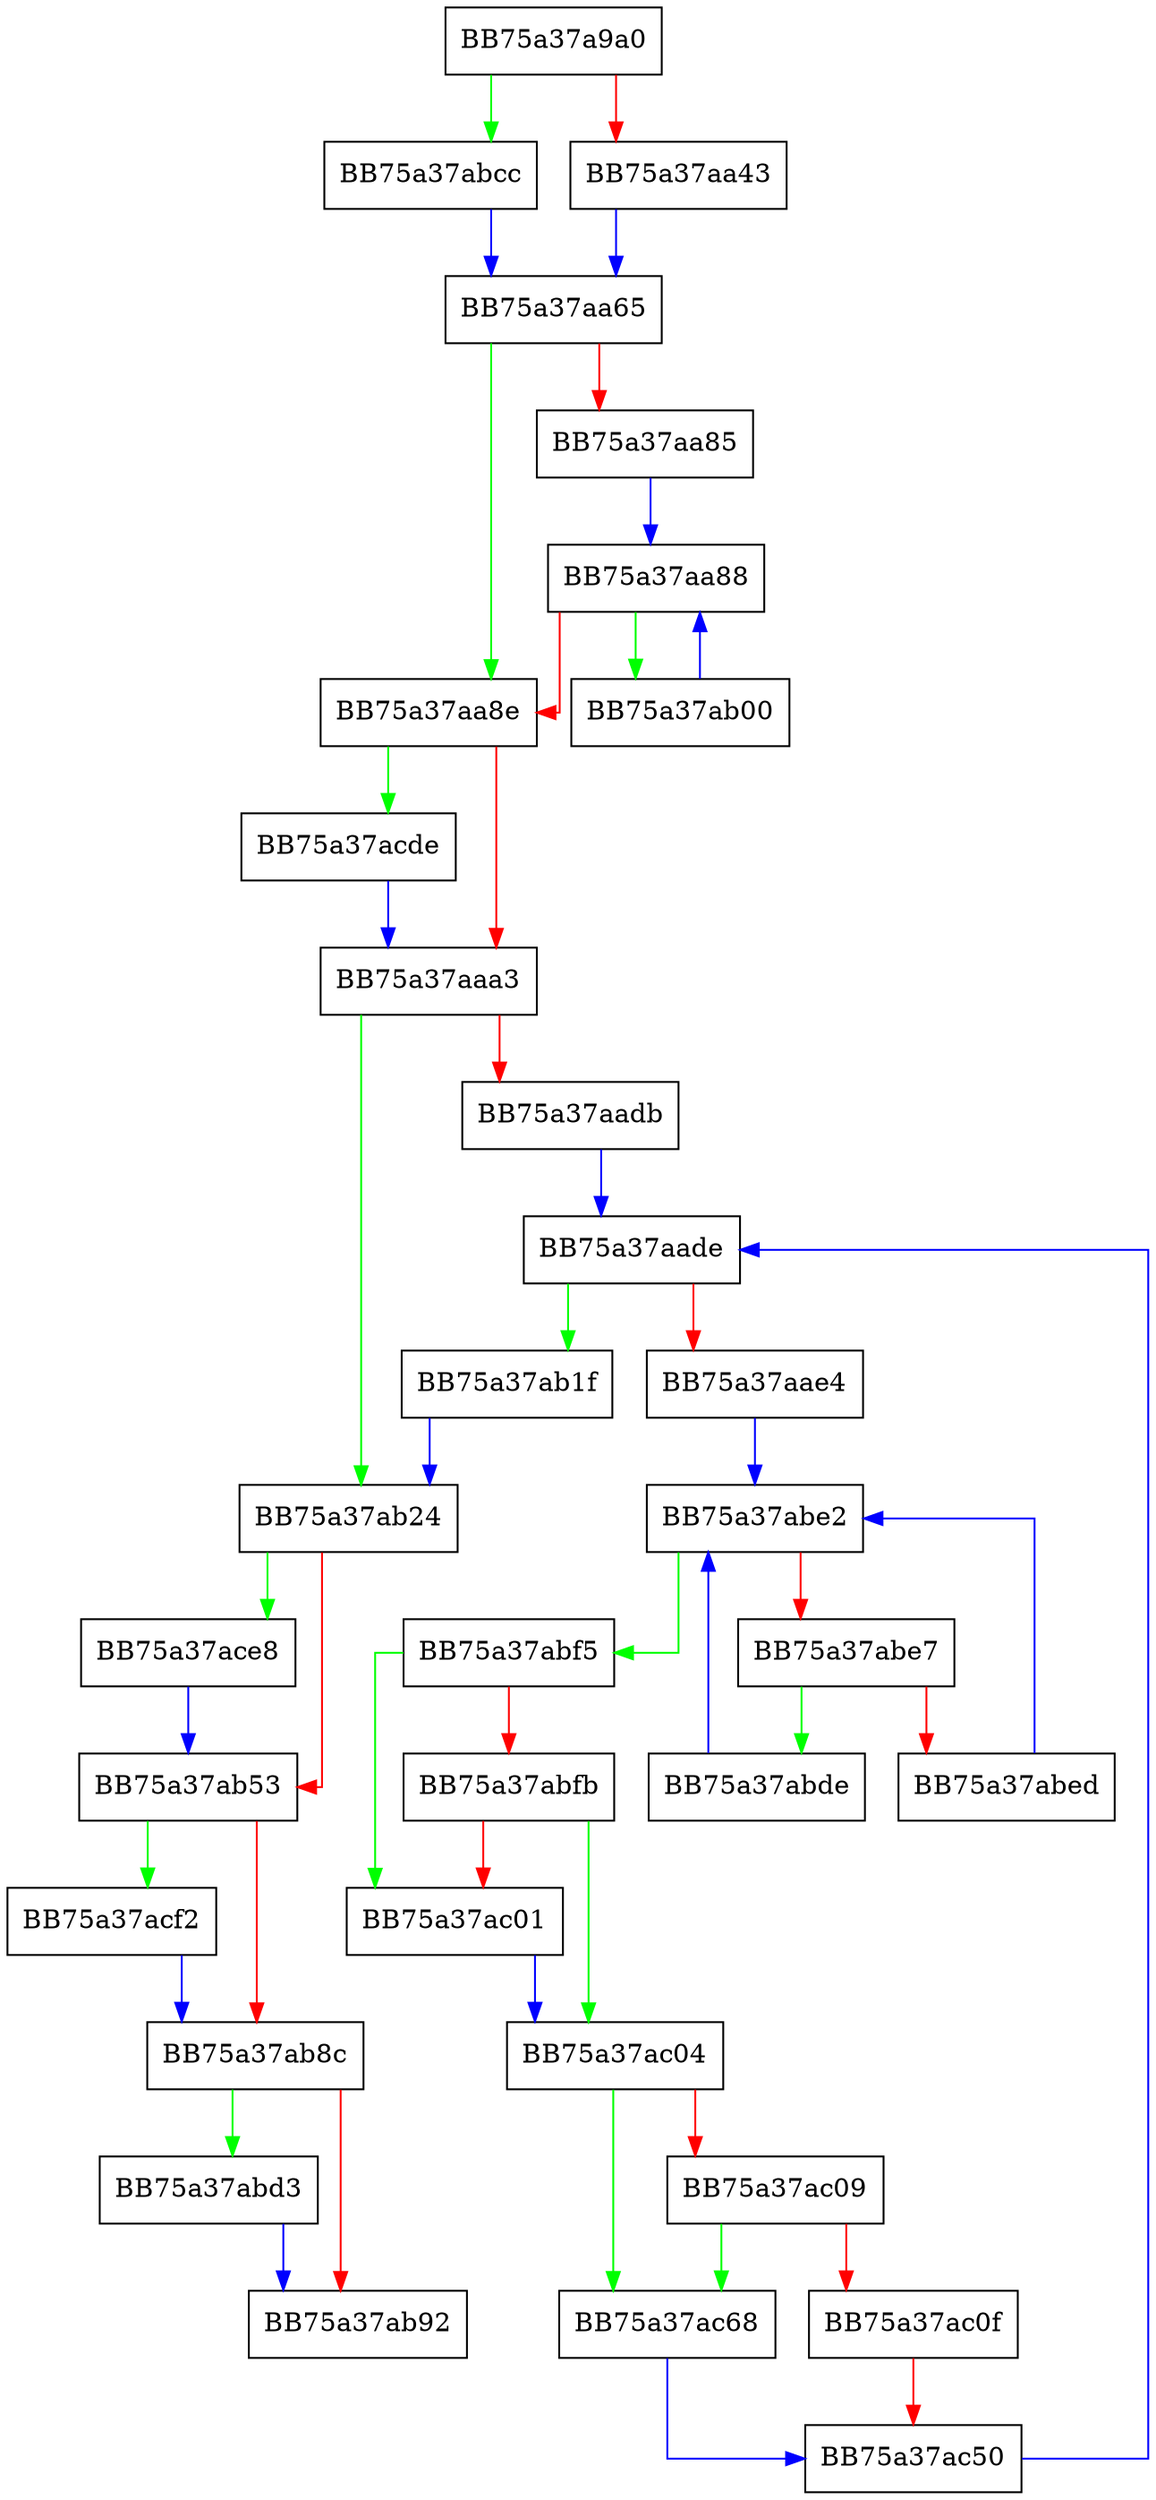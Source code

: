 digraph vfileex_receiver_end_offline {
  node [shape="box"];
  graph [splines=ortho];
  BB75a37a9a0 -> BB75a37abcc [color="green"];
  BB75a37a9a0 -> BB75a37aa43 [color="red"];
  BB75a37aa43 -> BB75a37aa65 [color="blue"];
  BB75a37aa65 -> BB75a37aa8e [color="green"];
  BB75a37aa65 -> BB75a37aa85 [color="red"];
  BB75a37aa85 -> BB75a37aa88 [color="blue"];
  BB75a37aa88 -> BB75a37ab00 [color="green"];
  BB75a37aa88 -> BB75a37aa8e [color="red"];
  BB75a37aa8e -> BB75a37acde [color="green"];
  BB75a37aa8e -> BB75a37aaa3 [color="red"];
  BB75a37aaa3 -> BB75a37ab24 [color="green"];
  BB75a37aaa3 -> BB75a37aadb [color="red"];
  BB75a37aadb -> BB75a37aade [color="blue"];
  BB75a37aade -> BB75a37ab1f [color="green"];
  BB75a37aade -> BB75a37aae4 [color="red"];
  BB75a37aae4 -> BB75a37abe2 [color="blue"];
  BB75a37ab00 -> BB75a37aa88 [color="blue"];
  BB75a37ab1f -> BB75a37ab24 [color="blue"];
  BB75a37ab24 -> BB75a37ace8 [color="green"];
  BB75a37ab24 -> BB75a37ab53 [color="red"];
  BB75a37ab53 -> BB75a37acf2 [color="green"];
  BB75a37ab53 -> BB75a37ab8c [color="red"];
  BB75a37ab8c -> BB75a37abd3 [color="green"];
  BB75a37ab8c -> BB75a37ab92 [color="red"];
  BB75a37abcc -> BB75a37aa65 [color="blue"];
  BB75a37abd3 -> BB75a37ab92 [color="blue"];
  BB75a37abde -> BB75a37abe2 [color="blue"];
  BB75a37abe2 -> BB75a37abf5 [color="green"];
  BB75a37abe2 -> BB75a37abe7 [color="red"];
  BB75a37abe7 -> BB75a37abde [color="green"];
  BB75a37abe7 -> BB75a37abed [color="red"];
  BB75a37abed -> BB75a37abe2 [color="blue"];
  BB75a37abf5 -> BB75a37ac01 [color="green"];
  BB75a37abf5 -> BB75a37abfb [color="red"];
  BB75a37abfb -> BB75a37ac04 [color="green"];
  BB75a37abfb -> BB75a37ac01 [color="red"];
  BB75a37ac01 -> BB75a37ac04 [color="blue"];
  BB75a37ac04 -> BB75a37ac68 [color="green"];
  BB75a37ac04 -> BB75a37ac09 [color="red"];
  BB75a37ac09 -> BB75a37ac68 [color="green"];
  BB75a37ac09 -> BB75a37ac0f [color="red"];
  BB75a37ac0f -> BB75a37ac50 [color="red"];
  BB75a37ac50 -> BB75a37aade [color="blue"];
  BB75a37ac68 -> BB75a37ac50 [color="blue"];
  BB75a37acde -> BB75a37aaa3 [color="blue"];
  BB75a37ace8 -> BB75a37ab53 [color="blue"];
  BB75a37acf2 -> BB75a37ab8c [color="blue"];
}